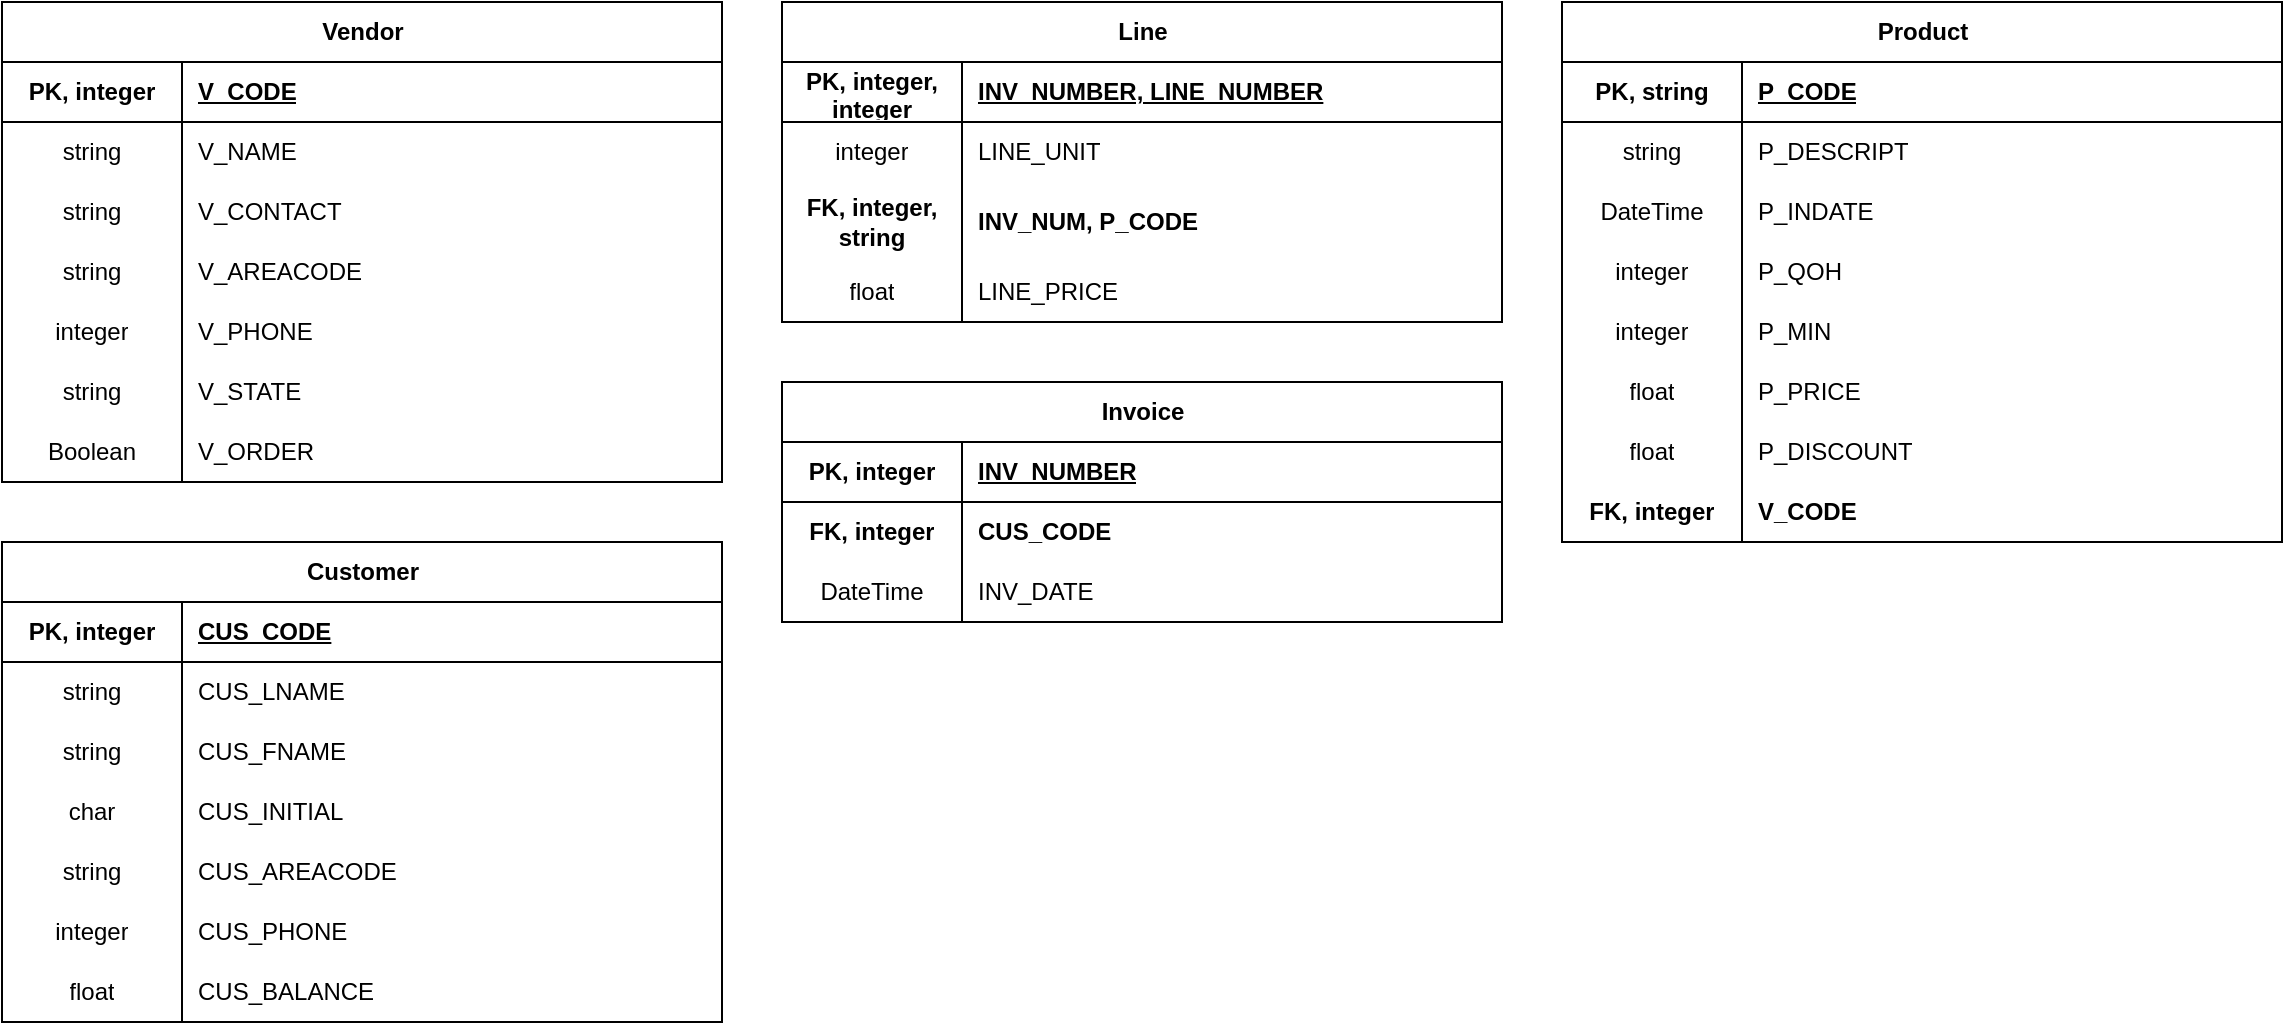 <mxfile version="28.1.2">
  <diagram id="R2lEEEUBdFMjLlhIrx00" name="Page-1">
    <mxGraphModel dx="1850" dy="2034" grid="1" gridSize="10" guides="1" tooltips="1" connect="1" arrows="1" fold="1" page="1" pageScale="1" pageWidth="850" pageHeight="1100" math="0" shadow="0" adaptiveColors="auto" extFonts="Permanent Marker^https://fonts.googleapis.com/css?family=Permanent+Marker">
      <root>
        <mxCell id="0" />
        <mxCell id="1" parent="0" />
        <mxCell id="U15g49SfMptQtc0zIloq-53" value="Customer" style="shape=table;startSize=30;container=1;collapsible=1;childLayout=tableLayout;fixedRows=1;rowLines=0;fontStyle=1;align=center;resizeLast=1;html=1;" parent="1" vertex="1">
          <mxGeometry x="270" y="-810" width="360" height="240" as="geometry" />
        </mxCell>
        <mxCell id="U15g49SfMptQtc0zIloq-54" value="" style="shape=tableRow;horizontal=0;startSize=0;swimlaneHead=0;swimlaneBody=0;fillColor=none;collapsible=0;dropTarget=0;points=[[0,0.5],[1,0.5]];portConstraint=eastwest;top=0;left=0;right=0;bottom=1;" parent="U15g49SfMptQtc0zIloq-53" vertex="1">
          <mxGeometry y="30" width="360" height="30" as="geometry" />
        </mxCell>
        <mxCell id="U15g49SfMptQtc0zIloq-55" value="PK, integer" style="shape=partialRectangle;connectable=0;fillColor=none;top=0;left=0;bottom=0;right=0;fontStyle=1;overflow=hidden;whiteSpace=wrap;html=1;" parent="U15g49SfMptQtc0zIloq-54" vertex="1">
          <mxGeometry width="90" height="30" as="geometry">
            <mxRectangle width="90" height="30" as="alternateBounds" />
          </mxGeometry>
        </mxCell>
        <mxCell id="U15g49SfMptQtc0zIloq-56" value="CUS_CODE" style="shape=partialRectangle;connectable=0;fillColor=none;top=0;left=0;bottom=0;right=0;align=left;spacingLeft=6;fontStyle=5;overflow=hidden;whiteSpace=wrap;html=1;" parent="U15g49SfMptQtc0zIloq-54" vertex="1">
          <mxGeometry x="90" width="270" height="30" as="geometry">
            <mxRectangle width="270" height="30" as="alternateBounds" />
          </mxGeometry>
        </mxCell>
        <mxCell id="U15g49SfMptQtc0zIloq-57" value="" style="shape=tableRow;horizontal=0;startSize=0;swimlaneHead=0;swimlaneBody=0;fillColor=none;collapsible=0;dropTarget=0;points=[[0,0.5],[1,0.5]];portConstraint=eastwest;top=0;left=0;right=0;bottom=0;" parent="U15g49SfMptQtc0zIloq-53" vertex="1">
          <mxGeometry y="60" width="360" height="30" as="geometry" />
        </mxCell>
        <mxCell id="U15g49SfMptQtc0zIloq-58" value="string" style="shape=partialRectangle;connectable=0;fillColor=none;top=0;left=0;bottom=0;right=0;editable=1;overflow=hidden;whiteSpace=wrap;html=1;" parent="U15g49SfMptQtc0zIloq-57" vertex="1">
          <mxGeometry width="90" height="30" as="geometry">
            <mxRectangle width="90" height="30" as="alternateBounds" />
          </mxGeometry>
        </mxCell>
        <mxCell id="U15g49SfMptQtc0zIloq-59" value="CUS_LNAME" style="shape=partialRectangle;connectable=0;fillColor=none;top=0;left=0;bottom=0;right=0;align=left;spacingLeft=6;overflow=hidden;whiteSpace=wrap;html=1;" parent="U15g49SfMptQtc0zIloq-57" vertex="1">
          <mxGeometry x="90" width="270" height="30" as="geometry">
            <mxRectangle width="270" height="30" as="alternateBounds" />
          </mxGeometry>
        </mxCell>
        <mxCell id="U15g49SfMptQtc0zIloq-60" value="" style="shape=tableRow;horizontal=0;startSize=0;swimlaneHead=0;swimlaneBody=0;fillColor=none;collapsible=0;dropTarget=0;points=[[0,0.5],[1,0.5]];portConstraint=eastwest;top=0;left=0;right=0;bottom=0;" parent="U15g49SfMptQtc0zIloq-53" vertex="1">
          <mxGeometry y="90" width="360" height="30" as="geometry" />
        </mxCell>
        <mxCell id="U15g49SfMptQtc0zIloq-61" value="string" style="shape=partialRectangle;connectable=0;fillColor=none;top=0;left=0;bottom=0;right=0;editable=1;overflow=hidden;whiteSpace=wrap;html=1;" parent="U15g49SfMptQtc0zIloq-60" vertex="1">
          <mxGeometry width="90" height="30" as="geometry">
            <mxRectangle width="90" height="30" as="alternateBounds" />
          </mxGeometry>
        </mxCell>
        <mxCell id="U15g49SfMptQtc0zIloq-62" value="CUS_FNAME" style="shape=partialRectangle;connectable=0;fillColor=none;top=0;left=0;bottom=0;right=0;align=left;spacingLeft=6;overflow=hidden;whiteSpace=wrap;html=1;" parent="U15g49SfMptQtc0zIloq-60" vertex="1">
          <mxGeometry x="90" width="270" height="30" as="geometry">
            <mxRectangle width="270" height="30" as="alternateBounds" />
          </mxGeometry>
        </mxCell>
        <mxCell id="U15g49SfMptQtc0zIloq-63" value="" style="shape=tableRow;horizontal=0;startSize=0;swimlaneHead=0;swimlaneBody=0;fillColor=none;collapsible=0;dropTarget=0;points=[[0,0.5],[1,0.5]];portConstraint=eastwest;top=0;left=0;right=0;bottom=0;" parent="U15g49SfMptQtc0zIloq-53" vertex="1">
          <mxGeometry y="120" width="360" height="30" as="geometry" />
        </mxCell>
        <mxCell id="U15g49SfMptQtc0zIloq-64" value="char" style="shape=partialRectangle;connectable=0;fillColor=none;top=0;left=0;bottom=0;right=0;editable=1;overflow=hidden;whiteSpace=wrap;html=1;" parent="U15g49SfMptQtc0zIloq-63" vertex="1">
          <mxGeometry width="90" height="30" as="geometry">
            <mxRectangle width="90" height="30" as="alternateBounds" />
          </mxGeometry>
        </mxCell>
        <mxCell id="U15g49SfMptQtc0zIloq-65" value="CUS_INITIAL" style="shape=partialRectangle;connectable=0;fillColor=none;top=0;left=0;bottom=0;right=0;align=left;spacingLeft=6;overflow=hidden;whiteSpace=wrap;html=1;" parent="U15g49SfMptQtc0zIloq-63" vertex="1">
          <mxGeometry x="90" width="270" height="30" as="geometry">
            <mxRectangle width="270" height="30" as="alternateBounds" />
          </mxGeometry>
        </mxCell>
        <mxCell id="U15g49SfMptQtc0zIloq-66" style="shape=tableRow;horizontal=0;startSize=0;swimlaneHead=0;swimlaneBody=0;fillColor=none;collapsible=0;dropTarget=0;points=[[0,0.5],[1,0.5]];portConstraint=eastwest;top=0;left=0;right=0;bottom=0;" parent="U15g49SfMptQtc0zIloq-53" vertex="1">
          <mxGeometry y="150" width="360" height="30" as="geometry" />
        </mxCell>
        <mxCell id="U15g49SfMptQtc0zIloq-67" value="string" style="shape=partialRectangle;connectable=0;fillColor=none;top=0;left=0;bottom=0;right=0;editable=1;overflow=hidden;whiteSpace=wrap;html=1;" parent="U15g49SfMptQtc0zIloq-66" vertex="1">
          <mxGeometry width="90" height="30" as="geometry">
            <mxRectangle width="90" height="30" as="alternateBounds" />
          </mxGeometry>
        </mxCell>
        <mxCell id="U15g49SfMptQtc0zIloq-68" value="CUS_AREACODE" style="shape=partialRectangle;connectable=0;fillColor=none;top=0;left=0;bottom=0;right=0;align=left;spacingLeft=6;overflow=hidden;whiteSpace=wrap;html=1;" parent="U15g49SfMptQtc0zIloq-66" vertex="1">
          <mxGeometry x="90" width="270" height="30" as="geometry">
            <mxRectangle width="270" height="30" as="alternateBounds" />
          </mxGeometry>
        </mxCell>
        <mxCell id="U15g49SfMptQtc0zIloq-69" style="shape=tableRow;horizontal=0;startSize=0;swimlaneHead=0;swimlaneBody=0;fillColor=none;collapsible=0;dropTarget=0;points=[[0,0.5],[1,0.5]];portConstraint=eastwest;top=0;left=0;right=0;bottom=0;" parent="U15g49SfMptQtc0zIloq-53" vertex="1">
          <mxGeometry y="180" width="360" height="30" as="geometry" />
        </mxCell>
        <mxCell id="U15g49SfMptQtc0zIloq-70" value="integer" style="shape=partialRectangle;connectable=0;fillColor=none;top=0;left=0;bottom=0;right=0;editable=1;overflow=hidden;whiteSpace=wrap;html=1;" parent="U15g49SfMptQtc0zIloq-69" vertex="1">
          <mxGeometry width="90" height="30" as="geometry">
            <mxRectangle width="90" height="30" as="alternateBounds" />
          </mxGeometry>
        </mxCell>
        <mxCell id="U15g49SfMptQtc0zIloq-71" value="CUS_PHONE" style="shape=partialRectangle;connectable=0;fillColor=none;top=0;left=0;bottom=0;right=0;align=left;spacingLeft=6;overflow=hidden;whiteSpace=wrap;html=1;" parent="U15g49SfMptQtc0zIloq-69" vertex="1">
          <mxGeometry x="90" width="270" height="30" as="geometry">
            <mxRectangle width="270" height="30" as="alternateBounds" />
          </mxGeometry>
        </mxCell>
        <mxCell id="U15g49SfMptQtc0zIloq-72" style="shape=tableRow;horizontal=0;startSize=0;swimlaneHead=0;swimlaneBody=0;fillColor=none;collapsible=0;dropTarget=0;points=[[0,0.5],[1,0.5]];portConstraint=eastwest;top=0;left=0;right=0;bottom=0;" parent="U15g49SfMptQtc0zIloq-53" vertex="1">
          <mxGeometry y="210" width="360" height="30" as="geometry" />
        </mxCell>
        <mxCell id="U15g49SfMptQtc0zIloq-73" value="float" style="shape=partialRectangle;connectable=0;fillColor=none;top=0;left=0;bottom=0;right=0;editable=1;overflow=hidden;whiteSpace=wrap;html=1;" parent="U15g49SfMptQtc0zIloq-72" vertex="1">
          <mxGeometry width="90" height="30" as="geometry">
            <mxRectangle width="90" height="30" as="alternateBounds" />
          </mxGeometry>
        </mxCell>
        <mxCell id="U15g49SfMptQtc0zIloq-74" value="CUS_BALANCE" style="shape=partialRectangle;connectable=0;fillColor=none;top=0;left=0;bottom=0;right=0;align=left;spacingLeft=6;overflow=hidden;whiteSpace=wrap;html=1;" parent="U15g49SfMptQtc0zIloq-72" vertex="1">
          <mxGeometry x="90" width="270" height="30" as="geometry">
            <mxRectangle width="270" height="30" as="alternateBounds" />
          </mxGeometry>
        </mxCell>
        <mxCell id="U15g49SfMptQtc0zIloq-115" value="Line" style="shape=table;startSize=30;container=1;collapsible=1;childLayout=tableLayout;fixedRows=1;rowLines=0;fontStyle=1;align=center;resizeLast=1;html=1;" parent="1" vertex="1">
          <mxGeometry x="660" y="-1080" width="360" height="160.0" as="geometry" />
        </mxCell>
        <mxCell id="U15g49SfMptQtc0zIloq-116" value="" style="shape=tableRow;horizontal=0;startSize=0;swimlaneHead=0;swimlaneBody=0;fillColor=none;collapsible=0;dropTarget=0;points=[[0,0.5],[1,0.5]];portConstraint=eastwest;top=0;left=0;right=0;bottom=1;" parent="U15g49SfMptQtc0zIloq-115" vertex="1">
          <mxGeometry y="30" width="360" height="30" as="geometry" />
        </mxCell>
        <mxCell id="U15g49SfMptQtc0zIloq-117" value="PK, integer, integer" style="shape=partialRectangle;connectable=0;fillColor=none;top=0;left=0;bottom=0;right=0;fontStyle=1;overflow=hidden;whiteSpace=wrap;html=1;" parent="U15g49SfMptQtc0zIloq-116" vertex="1">
          <mxGeometry width="90" height="30" as="geometry">
            <mxRectangle width="90" height="30" as="alternateBounds" />
          </mxGeometry>
        </mxCell>
        <mxCell id="U15g49SfMptQtc0zIloq-118" value="INV_NUMBER, LINE_NUMBER" style="shape=partialRectangle;connectable=0;fillColor=none;top=0;left=0;bottom=0;right=0;align=left;spacingLeft=6;fontStyle=5;overflow=hidden;whiteSpace=wrap;html=1;" parent="U15g49SfMptQtc0zIloq-116" vertex="1">
          <mxGeometry x="90" width="270" height="30" as="geometry">
            <mxRectangle width="270" height="30" as="alternateBounds" />
          </mxGeometry>
        </mxCell>
        <mxCell id="U15g49SfMptQtc0zIloq-119" value="" style="shape=tableRow;horizontal=0;startSize=0;swimlaneHead=0;swimlaneBody=0;fillColor=none;collapsible=0;dropTarget=0;points=[[0,0.5],[1,0.5]];portConstraint=eastwest;top=0;left=0;right=0;bottom=0;" parent="U15g49SfMptQtc0zIloq-115" vertex="1">
          <mxGeometry y="60" width="360" height="30" as="geometry" />
        </mxCell>
        <mxCell id="U15g49SfMptQtc0zIloq-120" value="integer" style="shape=partialRectangle;connectable=0;fillColor=none;top=0;left=0;bottom=0;right=0;editable=1;overflow=hidden;whiteSpace=wrap;html=1;" parent="U15g49SfMptQtc0zIloq-119" vertex="1">
          <mxGeometry width="90" height="30" as="geometry">
            <mxRectangle width="90" height="30" as="alternateBounds" />
          </mxGeometry>
        </mxCell>
        <mxCell id="U15g49SfMptQtc0zIloq-121" value="LINE_UNIT" style="shape=partialRectangle;connectable=0;fillColor=none;top=0;left=0;bottom=0;right=0;align=left;spacingLeft=6;overflow=hidden;whiteSpace=wrap;html=1;" parent="U15g49SfMptQtc0zIloq-119" vertex="1">
          <mxGeometry x="90" width="270" height="30" as="geometry">
            <mxRectangle width="270" height="30" as="alternateBounds" />
          </mxGeometry>
        </mxCell>
        <mxCell id="U15g49SfMptQtc0zIloq-122" value="" style="shape=tableRow;horizontal=0;startSize=0;swimlaneHead=0;swimlaneBody=0;fillColor=none;collapsible=0;dropTarget=0;points=[[0,0.5],[1,0.5]];portConstraint=eastwest;top=0;left=0;right=0;bottom=0;" parent="U15g49SfMptQtc0zIloq-115" vertex="1">
          <mxGeometry y="90" width="360" height="40" as="geometry" />
        </mxCell>
        <mxCell id="U15g49SfMptQtc0zIloq-123" value="&lt;b&gt;FK, integer, string&lt;/b&gt;" style="shape=partialRectangle;connectable=0;fillColor=none;top=0;left=0;bottom=0;right=0;editable=1;overflow=hidden;whiteSpace=wrap;html=1;" parent="U15g49SfMptQtc0zIloq-122" vertex="1">
          <mxGeometry width="90" height="40" as="geometry">
            <mxRectangle width="90" height="40" as="alternateBounds" />
          </mxGeometry>
        </mxCell>
        <mxCell id="U15g49SfMptQtc0zIloq-124" value="&lt;b&gt;INV_NUM, P_CODE&lt;/b&gt;" style="shape=partialRectangle;connectable=0;fillColor=none;top=0;left=0;bottom=0;right=0;align=left;spacingLeft=6;overflow=hidden;whiteSpace=wrap;html=1;" parent="U15g49SfMptQtc0zIloq-122" vertex="1">
          <mxGeometry x="90" width="270" height="40" as="geometry">
            <mxRectangle width="270" height="40" as="alternateBounds" />
          </mxGeometry>
        </mxCell>
        <mxCell id="U15g49SfMptQtc0zIloq-125" value="" style="shape=tableRow;horizontal=0;startSize=0;swimlaneHead=0;swimlaneBody=0;fillColor=none;collapsible=0;dropTarget=0;points=[[0,0.5],[1,0.5]];portConstraint=eastwest;top=0;left=0;right=0;bottom=0;" parent="U15g49SfMptQtc0zIloq-115" vertex="1">
          <mxGeometry y="130" width="360" height="30" as="geometry" />
        </mxCell>
        <mxCell id="U15g49SfMptQtc0zIloq-126" value="float" style="shape=partialRectangle;connectable=0;fillColor=none;top=0;left=0;bottom=0;right=0;editable=1;overflow=hidden;whiteSpace=wrap;html=1;" parent="U15g49SfMptQtc0zIloq-125" vertex="1">
          <mxGeometry width="90" height="30" as="geometry">
            <mxRectangle width="90" height="30" as="alternateBounds" />
          </mxGeometry>
        </mxCell>
        <mxCell id="U15g49SfMptQtc0zIloq-127" value="LINE_PRICE" style="shape=partialRectangle;connectable=0;fillColor=none;top=0;left=0;bottom=0;right=0;align=left;spacingLeft=6;overflow=hidden;whiteSpace=wrap;html=1;" parent="U15g49SfMptQtc0zIloq-125" vertex="1">
          <mxGeometry x="90" width="270" height="30" as="geometry">
            <mxRectangle width="270" height="30" as="alternateBounds" />
          </mxGeometry>
        </mxCell>
        <mxCell id="U15g49SfMptQtc0zIloq-186" value="Invoice" style="shape=table;startSize=30;container=1;collapsible=1;childLayout=tableLayout;fixedRows=1;rowLines=0;fontStyle=1;align=center;resizeLast=1;html=1;" parent="1" vertex="1">
          <mxGeometry x="660" y="-890" width="360" height="120" as="geometry" />
        </mxCell>
        <mxCell id="U15g49SfMptQtc0zIloq-187" value="" style="shape=tableRow;horizontal=0;startSize=0;swimlaneHead=0;swimlaneBody=0;fillColor=none;collapsible=0;dropTarget=0;points=[[0,0.5],[1,0.5]];portConstraint=eastwest;top=0;left=0;right=0;bottom=1;" parent="U15g49SfMptQtc0zIloq-186" vertex="1">
          <mxGeometry y="30" width="360" height="30" as="geometry" />
        </mxCell>
        <mxCell id="U15g49SfMptQtc0zIloq-188" value="PK, integer" style="shape=partialRectangle;connectable=0;fillColor=none;top=0;left=0;bottom=0;right=0;fontStyle=1;overflow=hidden;whiteSpace=wrap;html=1;" parent="U15g49SfMptQtc0zIloq-187" vertex="1">
          <mxGeometry width="90" height="30" as="geometry">
            <mxRectangle width="90" height="30" as="alternateBounds" />
          </mxGeometry>
        </mxCell>
        <mxCell id="U15g49SfMptQtc0zIloq-189" value="INV_NUMBER" style="shape=partialRectangle;connectable=0;fillColor=none;top=0;left=0;bottom=0;right=0;align=left;spacingLeft=6;fontStyle=5;overflow=hidden;whiteSpace=wrap;html=1;" parent="U15g49SfMptQtc0zIloq-187" vertex="1">
          <mxGeometry x="90" width="270" height="30" as="geometry">
            <mxRectangle width="270" height="30" as="alternateBounds" />
          </mxGeometry>
        </mxCell>
        <mxCell id="U15g49SfMptQtc0zIloq-190" value="" style="shape=tableRow;horizontal=0;startSize=0;swimlaneHead=0;swimlaneBody=0;fillColor=none;collapsible=0;dropTarget=0;points=[[0,0.5],[1,0.5]];portConstraint=eastwest;top=0;left=0;right=0;bottom=0;" parent="U15g49SfMptQtc0zIloq-186" vertex="1">
          <mxGeometry y="60" width="360" height="30" as="geometry" />
        </mxCell>
        <mxCell id="U15g49SfMptQtc0zIloq-191" value="&lt;b&gt;FK, integer&lt;/b&gt;" style="shape=partialRectangle;connectable=0;fillColor=none;top=0;left=0;bottom=0;right=0;editable=1;overflow=hidden;whiteSpace=wrap;html=1;" parent="U15g49SfMptQtc0zIloq-190" vertex="1">
          <mxGeometry width="90" height="30" as="geometry">
            <mxRectangle width="90" height="30" as="alternateBounds" />
          </mxGeometry>
        </mxCell>
        <mxCell id="U15g49SfMptQtc0zIloq-192" value="&lt;b&gt;CUS_CODE&lt;/b&gt;" style="shape=partialRectangle;connectable=0;fillColor=none;top=0;left=0;bottom=0;right=0;align=left;spacingLeft=6;overflow=hidden;whiteSpace=wrap;html=1;" parent="U15g49SfMptQtc0zIloq-190" vertex="1">
          <mxGeometry x="90" width="270" height="30" as="geometry">
            <mxRectangle width="270" height="30" as="alternateBounds" />
          </mxGeometry>
        </mxCell>
        <mxCell id="U15g49SfMptQtc0zIloq-193" value="" style="shape=tableRow;horizontal=0;startSize=0;swimlaneHead=0;swimlaneBody=0;fillColor=none;collapsible=0;dropTarget=0;points=[[0,0.5],[1,0.5]];portConstraint=eastwest;top=0;left=0;right=0;bottom=0;" parent="U15g49SfMptQtc0zIloq-186" vertex="1">
          <mxGeometry y="90" width="360" height="30" as="geometry" />
        </mxCell>
        <mxCell id="U15g49SfMptQtc0zIloq-194" value="DateTime" style="shape=partialRectangle;connectable=0;fillColor=none;top=0;left=0;bottom=0;right=0;editable=1;overflow=hidden;whiteSpace=wrap;html=1;" parent="U15g49SfMptQtc0zIloq-193" vertex="1">
          <mxGeometry width="90" height="30" as="geometry">
            <mxRectangle width="90" height="30" as="alternateBounds" />
          </mxGeometry>
        </mxCell>
        <mxCell id="U15g49SfMptQtc0zIloq-195" value="INV_DATE" style="shape=partialRectangle;connectable=0;fillColor=none;top=0;left=0;bottom=0;right=0;align=left;spacingLeft=6;overflow=hidden;whiteSpace=wrap;html=1;" parent="U15g49SfMptQtc0zIloq-193" vertex="1">
          <mxGeometry x="90" width="270" height="30" as="geometry">
            <mxRectangle width="270" height="30" as="alternateBounds" />
          </mxGeometry>
        </mxCell>
        <mxCell id="U15g49SfMptQtc0zIloq-235" value="Product" style="shape=table;startSize=30;container=1;collapsible=1;childLayout=tableLayout;fixedRows=1;rowLines=0;fontStyle=1;align=center;resizeLast=1;html=1;" parent="1" vertex="1">
          <mxGeometry x="1050" y="-1080" width="360" height="270" as="geometry" />
        </mxCell>
        <mxCell id="U15g49SfMptQtc0zIloq-236" value="" style="shape=tableRow;horizontal=0;startSize=0;swimlaneHead=0;swimlaneBody=0;fillColor=none;collapsible=0;dropTarget=0;points=[[0,0.5],[1,0.5]];portConstraint=eastwest;top=0;left=0;right=0;bottom=1;" parent="U15g49SfMptQtc0zIloq-235" vertex="1">
          <mxGeometry y="30" width="360" height="30" as="geometry" />
        </mxCell>
        <mxCell id="U15g49SfMptQtc0zIloq-237" value="PK,&amp;nbsp;string" style="shape=partialRectangle;connectable=0;fillColor=none;top=0;left=0;bottom=0;right=0;fontStyle=1;overflow=hidden;whiteSpace=wrap;html=1;" parent="U15g49SfMptQtc0zIloq-236" vertex="1">
          <mxGeometry width="90" height="30" as="geometry">
            <mxRectangle width="90" height="30" as="alternateBounds" />
          </mxGeometry>
        </mxCell>
        <mxCell id="U15g49SfMptQtc0zIloq-238" value="P_CODE" style="shape=partialRectangle;connectable=0;fillColor=none;top=0;left=0;bottom=0;right=0;align=left;spacingLeft=6;fontStyle=5;overflow=hidden;whiteSpace=wrap;html=1;" parent="U15g49SfMptQtc0zIloq-236" vertex="1">
          <mxGeometry x="90" width="270" height="30" as="geometry">
            <mxRectangle width="270" height="30" as="alternateBounds" />
          </mxGeometry>
        </mxCell>
        <mxCell id="U15g49SfMptQtc0zIloq-239" value="" style="shape=tableRow;horizontal=0;startSize=0;swimlaneHead=0;swimlaneBody=0;fillColor=none;collapsible=0;dropTarget=0;points=[[0,0.5],[1,0.5]];portConstraint=eastwest;top=0;left=0;right=0;bottom=0;" parent="U15g49SfMptQtc0zIloq-235" vertex="1">
          <mxGeometry y="60" width="360" height="30" as="geometry" />
        </mxCell>
        <mxCell id="U15g49SfMptQtc0zIloq-240" value="string" style="shape=partialRectangle;connectable=0;fillColor=none;top=0;left=0;bottom=0;right=0;editable=1;overflow=hidden;whiteSpace=wrap;html=1;" parent="U15g49SfMptQtc0zIloq-239" vertex="1">
          <mxGeometry width="90" height="30" as="geometry">
            <mxRectangle width="90" height="30" as="alternateBounds" />
          </mxGeometry>
        </mxCell>
        <mxCell id="U15g49SfMptQtc0zIloq-241" value="P_DESCRIPT" style="shape=partialRectangle;connectable=0;fillColor=none;top=0;left=0;bottom=0;right=0;align=left;spacingLeft=6;overflow=hidden;whiteSpace=wrap;html=1;" parent="U15g49SfMptQtc0zIloq-239" vertex="1">
          <mxGeometry x="90" width="270" height="30" as="geometry">
            <mxRectangle width="270" height="30" as="alternateBounds" />
          </mxGeometry>
        </mxCell>
        <mxCell id="U15g49SfMptQtc0zIloq-242" value="" style="shape=tableRow;horizontal=0;startSize=0;swimlaneHead=0;swimlaneBody=0;fillColor=none;collapsible=0;dropTarget=0;points=[[0,0.5],[1,0.5]];portConstraint=eastwest;top=0;left=0;right=0;bottom=0;" parent="U15g49SfMptQtc0zIloq-235" vertex="1">
          <mxGeometry y="90" width="360" height="30" as="geometry" />
        </mxCell>
        <mxCell id="U15g49SfMptQtc0zIloq-243" value="DateTime" style="shape=partialRectangle;connectable=0;fillColor=none;top=0;left=0;bottom=0;right=0;editable=1;overflow=hidden;whiteSpace=wrap;html=1;" parent="U15g49SfMptQtc0zIloq-242" vertex="1">
          <mxGeometry width="90" height="30" as="geometry">
            <mxRectangle width="90" height="30" as="alternateBounds" />
          </mxGeometry>
        </mxCell>
        <mxCell id="U15g49SfMptQtc0zIloq-244" value="P_INDATE" style="shape=partialRectangle;connectable=0;fillColor=none;top=0;left=0;bottom=0;right=0;align=left;spacingLeft=6;overflow=hidden;whiteSpace=wrap;html=1;" parent="U15g49SfMptQtc0zIloq-242" vertex="1">
          <mxGeometry x="90" width="270" height="30" as="geometry">
            <mxRectangle width="270" height="30" as="alternateBounds" />
          </mxGeometry>
        </mxCell>
        <mxCell id="U15g49SfMptQtc0zIloq-245" value="" style="shape=tableRow;horizontal=0;startSize=0;swimlaneHead=0;swimlaneBody=0;fillColor=none;collapsible=0;dropTarget=0;points=[[0,0.5],[1,0.5]];portConstraint=eastwest;top=0;left=0;right=0;bottom=0;" parent="U15g49SfMptQtc0zIloq-235" vertex="1">
          <mxGeometry y="120" width="360" height="30" as="geometry" />
        </mxCell>
        <mxCell id="U15g49SfMptQtc0zIloq-246" value="integer" style="shape=partialRectangle;connectable=0;fillColor=none;top=0;left=0;bottom=0;right=0;editable=1;overflow=hidden;whiteSpace=wrap;html=1;" parent="U15g49SfMptQtc0zIloq-245" vertex="1">
          <mxGeometry width="90" height="30" as="geometry">
            <mxRectangle width="90" height="30" as="alternateBounds" />
          </mxGeometry>
        </mxCell>
        <mxCell id="U15g49SfMptQtc0zIloq-247" value="P_QOH" style="shape=partialRectangle;connectable=0;fillColor=none;top=0;left=0;bottom=0;right=0;align=left;spacingLeft=6;overflow=hidden;whiteSpace=wrap;html=1;" parent="U15g49SfMptQtc0zIloq-245" vertex="1">
          <mxGeometry x="90" width="270" height="30" as="geometry">
            <mxRectangle width="270" height="30" as="alternateBounds" />
          </mxGeometry>
        </mxCell>
        <mxCell id="U15g49SfMptQtc0zIloq-248" style="shape=tableRow;horizontal=0;startSize=0;swimlaneHead=0;swimlaneBody=0;fillColor=none;collapsible=0;dropTarget=0;points=[[0,0.5],[1,0.5]];portConstraint=eastwest;top=0;left=0;right=0;bottom=0;" parent="U15g49SfMptQtc0zIloq-235" vertex="1">
          <mxGeometry y="150" width="360" height="30" as="geometry" />
        </mxCell>
        <mxCell id="U15g49SfMptQtc0zIloq-249" value="integer" style="shape=partialRectangle;connectable=0;fillColor=none;top=0;left=0;bottom=0;right=0;editable=1;overflow=hidden;whiteSpace=wrap;html=1;" parent="U15g49SfMptQtc0zIloq-248" vertex="1">
          <mxGeometry width="90" height="30" as="geometry">
            <mxRectangle width="90" height="30" as="alternateBounds" />
          </mxGeometry>
        </mxCell>
        <mxCell id="U15g49SfMptQtc0zIloq-250" value="P_MIN" style="shape=partialRectangle;connectable=0;fillColor=none;top=0;left=0;bottom=0;right=0;align=left;spacingLeft=6;overflow=hidden;whiteSpace=wrap;html=1;" parent="U15g49SfMptQtc0zIloq-248" vertex="1">
          <mxGeometry x="90" width="270" height="30" as="geometry">
            <mxRectangle width="270" height="30" as="alternateBounds" />
          </mxGeometry>
        </mxCell>
        <mxCell id="U15g49SfMptQtc0zIloq-251" style="shape=tableRow;horizontal=0;startSize=0;swimlaneHead=0;swimlaneBody=0;fillColor=none;collapsible=0;dropTarget=0;points=[[0,0.5],[1,0.5]];portConstraint=eastwest;top=0;left=0;right=0;bottom=0;" parent="U15g49SfMptQtc0zIloq-235" vertex="1">
          <mxGeometry y="180" width="360" height="30" as="geometry" />
        </mxCell>
        <mxCell id="U15g49SfMptQtc0zIloq-252" value="float" style="shape=partialRectangle;connectable=0;fillColor=none;top=0;left=0;bottom=0;right=0;editable=1;overflow=hidden;whiteSpace=wrap;html=1;" parent="U15g49SfMptQtc0zIloq-251" vertex="1">
          <mxGeometry width="90" height="30" as="geometry">
            <mxRectangle width="90" height="30" as="alternateBounds" />
          </mxGeometry>
        </mxCell>
        <mxCell id="U15g49SfMptQtc0zIloq-253" value="P_PRICE" style="shape=partialRectangle;connectable=0;fillColor=none;top=0;left=0;bottom=0;right=0;align=left;spacingLeft=6;overflow=hidden;whiteSpace=wrap;html=1;" parent="U15g49SfMptQtc0zIloq-251" vertex="1">
          <mxGeometry x="90" width="270" height="30" as="geometry">
            <mxRectangle width="270" height="30" as="alternateBounds" />
          </mxGeometry>
        </mxCell>
        <mxCell id="U15g49SfMptQtc0zIloq-254" style="shape=tableRow;horizontal=0;startSize=0;swimlaneHead=0;swimlaneBody=0;fillColor=none;collapsible=0;dropTarget=0;points=[[0,0.5],[1,0.5]];portConstraint=eastwest;top=0;left=0;right=0;bottom=0;" parent="U15g49SfMptQtc0zIloq-235" vertex="1">
          <mxGeometry y="210" width="360" height="30" as="geometry" />
        </mxCell>
        <mxCell id="U15g49SfMptQtc0zIloq-255" value="float" style="shape=partialRectangle;connectable=0;fillColor=none;top=0;left=0;bottom=0;right=0;editable=1;overflow=hidden;whiteSpace=wrap;html=1;" parent="U15g49SfMptQtc0zIloq-254" vertex="1">
          <mxGeometry width="90" height="30" as="geometry">
            <mxRectangle width="90" height="30" as="alternateBounds" />
          </mxGeometry>
        </mxCell>
        <mxCell id="U15g49SfMptQtc0zIloq-256" value="P_DISCOUNT" style="shape=partialRectangle;connectable=0;fillColor=none;top=0;left=0;bottom=0;right=0;align=left;spacingLeft=6;overflow=hidden;whiteSpace=wrap;html=1;" parent="U15g49SfMptQtc0zIloq-254" vertex="1">
          <mxGeometry x="90" width="270" height="30" as="geometry">
            <mxRectangle width="270" height="30" as="alternateBounds" />
          </mxGeometry>
        </mxCell>
        <mxCell id="U15g49SfMptQtc0zIloq-257" style="shape=tableRow;horizontal=0;startSize=0;swimlaneHead=0;swimlaneBody=0;fillColor=none;collapsible=0;dropTarget=0;points=[[0,0.5],[1,0.5]];portConstraint=eastwest;top=0;left=0;right=0;bottom=0;" parent="U15g49SfMptQtc0zIloq-235" vertex="1">
          <mxGeometry y="240" width="360" height="30" as="geometry" />
        </mxCell>
        <mxCell id="U15g49SfMptQtc0zIloq-258" value="&lt;b&gt;FK, integer&lt;/b&gt;" style="shape=partialRectangle;connectable=0;fillColor=none;top=0;left=0;bottom=0;right=0;editable=1;overflow=hidden;whiteSpace=wrap;html=1;" parent="U15g49SfMptQtc0zIloq-257" vertex="1">
          <mxGeometry width="90" height="30" as="geometry">
            <mxRectangle width="90" height="30" as="alternateBounds" />
          </mxGeometry>
        </mxCell>
        <mxCell id="U15g49SfMptQtc0zIloq-259" value="&lt;b&gt;V_CODE&lt;/b&gt;" style="shape=partialRectangle;connectable=0;fillColor=none;top=0;left=0;bottom=0;right=0;align=left;spacingLeft=6;overflow=hidden;whiteSpace=wrap;html=1;" parent="U15g49SfMptQtc0zIloq-257" vertex="1">
          <mxGeometry x="90" width="270" height="30" as="geometry">
            <mxRectangle width="270" height="30" as="alternateBounds" />
          </mxGeometry>
        </mxCell>
        <mxCell id="U15g49SfMptQtc0zIloq-433" value="Vendor" style="shape=table;startSize=30;container=1;collapsible=1;childLayout=tableLayout;fixedRows=1;rowLines=0;fontStyle=1;align=center;resizeLast=1;html=1;" parent="1" vertex="1">
          <mxGeometry x="270" y="-1080" width="360" height="240" as="geometry" />
        </mxCell>
        <mxCell id="U15g49SfMptQtc0zIloq-434" value="" style="shape=tableRow;horizontal=0;startSize=0;swimlaneHead=0;swimlaneBody=0;fillColor=none;collapsible=0;dropTarget=0;points=[[0,0.5],[1,0.5]];portConstraint=eastwest;top=0;left=0;right=0;bottom=1;" parent="U15g49SfMptQtc0zIloq-433" vertex="1">
          <mxGeometry y="30" width="360" height="30" as="geometry" />
        </mxCell>
        <mxCell id="U15g49SfMptQtc0zIloq-435" value="PK, integer" style="shape=partialRectangle;connectable=0;fillColor=none;top=0;left=0;bottom=0;right=0;fontStyle=1;overflow=hidden;whiteSpace=wrap;html=1;" parent="U15g49SfMptQtc0zIloq-434" vertex="1">
          <mxGeometry width="90" height="30" as="geometry">
            <mxRectangle width="90" height="30" as="alternateBounds" />
          </mxGeometry>
        </mxCell>
        <mxCell id="U15g49SfMptQtc0zIloq-436" value="V_CODE" style="shape=partialRectangle;connectable=0;fillColor=none;top=0;left=0;bottom=0;right=0;align=left;spacingLeft=6;fontStyle=5;overflow=hidden;whiteSpace=wrap;html=1;" parent="U15g49SfMptQtc0zIloq-434" vertex="1">
          <mxGeometry x="90" width="270" height="30" as="geometry">
            <mxRectangle width="270" height="30" as="alternateBounds" />
          </mxGeometry>
        </mxCell>
        <mxCell id="U15g49SfMptQtc0zIloq-437" value="" style="shape=tableRow;horizontal=0;startSize=0;swimlaneHead=0;swimlaneBody=0;fillColor=none;collapsible=0;dropTarget=0;points=[[0,0.5],[1,0.5]];portConstraint=eastwest;top=0;left=0;right=0;bottom=0;" parent="U15g49SfMptQtc0zIloq-433" vertex="1">
          <mxGeometry y="60" width="360" height="30" as="geometry" />
        </mxCell>
        <mxCell id="U15g49SfMptQtc0zIloq-438" value="string" style="shape=partialRectangle;connectable=0;fillColor=none;top=0;left=0;bottom=0;right=0;editable=1;overflow=hidden;whiteSpace=wrap;html=1;" parent="U15g49SfMptQtc0zIloq-437" vertex="1">
          <mxGeometry width="90" height="30" as="geometry">
            <mxRectangle width="90" height="30" as="alternateBounds" />
          </mxGeometry>
        </mxCell>
        <mxCell id="U15g49SfMptQtc0zIloq-439" value="V_NAME" style="shape=partialRectangle;connectable=0;fillColor=none;top=0;left=0;bottom=0;right=0;align=left;spacingLeft=6;overflow=hidden;whiteSpace=wrap;html=1;" parent="U15g49SfMptQtc0zIloq-437" vertex="1">
          <mxGeometry x="90" width="270" height="30" as="geometry">
            <mxRectangle width="270" height="30" as="alternateBounds" />
          </mxGeometry>
        </mxCell>
        <mxCell id="U15g49SfMptQtc0zIloq-440" value="" style="shape=tableRow;horizontal=0;startSize=0;swimlaneHead=0;swimlaneBody=0;fillColor=none;collapsible=0;dropTarget=0;points=[[0,0.5],[1,0.5]];portConstraint=eastwest;top=0;left=0;right=0;bottom=0;" parent="U15g49SfMptQtc0zIloq-433" vertex="1">
          <mxGeometry y="90" width="360" height="30" as="geometry" />
        </mxCell>
        <mxCell id="U15g49SfMptQtc0zIloq-441" value="string" style="shape=partialRectangle;connectable=0;fillColor=none;top=0;left=0;bottom=0;right=0;editable=1;overflow=hidden;whiteSpace=wrap;html=1;" parent="U15g49SfMptQtc0zIloq-440" vertex="1">
          <mxGeometry width="90" height="30" as="geometry">
            <mxRectangle width="90" height="30" as="alternateBounds" />
          </mxGeometry>
        </mxCell>
        <mxCell id="U15g49SfMptQtc0zIloq-442" value="V_CONTACT" style="shape=partialRectangle;connectable=0;fillColor=none;top=0;left=0;bottom=0;right=0;align=left;spacingLeft=6;overflow=hidden;whiteSpace=wrap;html=1;" parent="U15g49SfMptQtc0zIloq-440" vertex="1">
          <mxGeometry x="90" width="270" height="30" as="geometry">
            <mxRectangle width="270" height="30" as="alternateBounds" />
          </mxGeometry>
        </mxCell>
        <mxCell id="U15g49SfMptQtc0zIloq-443" value="" style="shape=tableRow;horizontal=0;startSize=0;swimlaneHead=0;swimlaneBody=0;fillColor=none;collapsible=0;dropTarget=0;points=[[0,0.5],[1,0.5]];portConstraint=eastwest;top=0;left=0;right=0;bottom=0;" parent="U15g49SfMptQtc0zIloq-433" vertex="1">
          <mxGeometry y="120" width="360" height="30" as="geometry" />
        </mxCell>
        <mxCell id="U15g49SfMptQtc0zIloq-444" value="string" style="shape=partialRectangle;connectable=0;fillColor=none;top=0;left=0;bottom=0;right=0;editable=1;overflow=hidden;whiteSpace=wrap;html=1;" parent="U15g49SfMptQtc0zIloq-443" vertex="1">
          <mxGeometry width="90" height="30" as="geometry">
            <mxRectangle width="90" height="30" as="alternateBounds" />
          </mxGeometry>
        </mxCell>
        <mxCell id="U15g49SfMptQtc0zIloq-445" value="V_AREACODE" style="shape=partialRectangle;connectable=0;fillColor=none;top=0;left=0;bottom=0;right=0;align=left;spacingLeft=6;overflow=hidden;whiteSpace=wrap;html=1;" parent="U15g49SfMptQtc0zIloq-443" vertex="1">
          <mxGeometry x="90" width="270" height="30" as="geometry">
            <mxRectangle width="270" height="30" as="alternateBounds" />
          </mxGeometry>
        </mxCell>
        <mxCell id="U15g49SfMptQtc0zIloq-446" style="shape=tableRow;horizontal=0;startSize=0;swimlaneHead=0;swimlaneBody=0;fillColor=none;collapsible=0;dropTarget=0;points=[[0,0.5],[1,0.5]];portConstraint=eastwest;top=0;left=0;right=0;bottom=0;" parent="U15g49SfMptQtc0zIloq-433" vertex="1">
          <mxGeometry y="150" width="360" height="30" as="geometry" />
        </mxCell>
        <mxCell id="U15g49SfMptQtc0zIloq-447" value="integer" style="shape=partialRectangle;connectable=0;fillColor=none;top=0;left=0;bottom=0;right=0;editable=1;overflow=hidden;whiteSpace=wrap;html=1;" parent="U15g49SfMptQtc0zIloq-446" vertex="1">
          <mxGeometry width="90" height="30" as="geometry">
            <mxRectangle width="90" height="30" as="alternateBounds" />
          </mxGeometry>
        </mxCell>
        <mxCell id="U15g49SfMptQtc0zIloq-448" value="V_PHONE" style="shape=partialRectangle;connectable=0;fillColor=none;top=0;left=0;bottom=0;right=0;align=left;spacingLeft=6;overflow=hidden;whiteSpace=wrap;html=1;" parent="U15g49SfMptQtc0zIloq-446" vertex="1">
          <mxGeometry x="90" width="270" height="30" as="geometry">
            <mxRectangle width="270" height="30" as="alternateBounds" />
          </mxGeometry>
        </mxCell>
        <mxCell id="U15g49SfMptQtc0zIloq-449" style="shape=tableRow;horizontal=0;startSize=0;swimlaneHead=0;swimlaneBody=0;fillColor=none;collapsible=0;dropTarget=0;points=[[0,0.5],[1,0.5]];portConstraint=eastwest;top=0;left=0;right=0;bottom=0;" parent="U15g49SfMptQtc0zIloq-433" vertex="1">
          <mxGeometry y="180" width="360" height="30" as="geometry" />
        </mxCell>
        <mxCell id="U15g49SfMptQtc0zIloq-450" value="string" style="shape=partialRectangle;connectable=0;fillColor=none;top=0;left=0;bottom=0;right=0;editable=1;overflow=hidden;whiteSpace=wrap;html=1;" parent="U15g49SfMptQtc0zIloq-449" vertex="1">
          <mxGeometry width="90" height="30" as="geometry">
            <mxRectangle width="90" height="30" as="alternateBounds" />
          </mxGeometry>
        </mxCell>
        <mxCell id="U15g49SfMptQtc0zIloq-451" value="V_STATE" style="shape=partialRectangle;connectable=0;fillColor=none;top=0;left=0;bottom=0;right=0;align=left;spacingLeft=6;overflow=hidden;whiteSpace=wrap;html=1;" parent="U15g49SfMptQtc0zIloq-449" vertex="1">
          <mxGeometry x="90" width="270" height="30" as="geometry">
            <mxRectangle width="270" height="30" as="alternateBounds" />
          </mxGeometry>
        </mxCell>
        <mxCell id="U15g49SfMptQtc0zIloq-452" style="shape=tableRow;horizontal=0;startSize=0;swimlaneHead=0;swimlaneBody=0;fillColor=none;collapsible=0;dropTarget=0;points=[[0,0.5],[1,0.5]];portConstraint=eastwest;top=0;left=0;right=0;bottom=0;" parent="U15g49SfMptQtc0zIloq-433" vertex="1">
          <mxGeometry y="210" width="360" height="30" as="geometry" />
        </mxCell>
        <mxCell id="U15g49SfMptQtc0zIloq-453" value="Boolean" style="shape=partialRectangle;connectable=0;fillColor=none;top=0;left=0;bottom=0;right=0;editable=1;overflow=hidden;whiteSpace=wrap;html=1;" parent="U15g49SfMptQtc0zIloq-452" vertex="1">
          <mxGeometry width="90" height="30" as="geometry">
            <mxRectangle width="90" height="30" as="alternateBounds" />
          </mxGeometry>
        </mxCell>
        <mxCell id="U15g49SfMptQtc0zIloq-454" value="V_ORDER" style="shape=partialRectangle;connectable=0;fillColor=none;top=0;left=0;bottom=0;right=0;align=left;spacingLeft=6;overflow=hidden;whiteSpace=wrap;html=1;" parent="U15g49SfMptQtc0zIloq-452" vertex="1">
          <mxGeometry x="90" width="270" height="30" as="geometry">
            <mxRectangle width="270" height="30" as="alternateBounds" />
          </mxGeometry>
        </mxCell>
      </root>
    </mxGraphModel>
  </diagram>
</mxfile>
